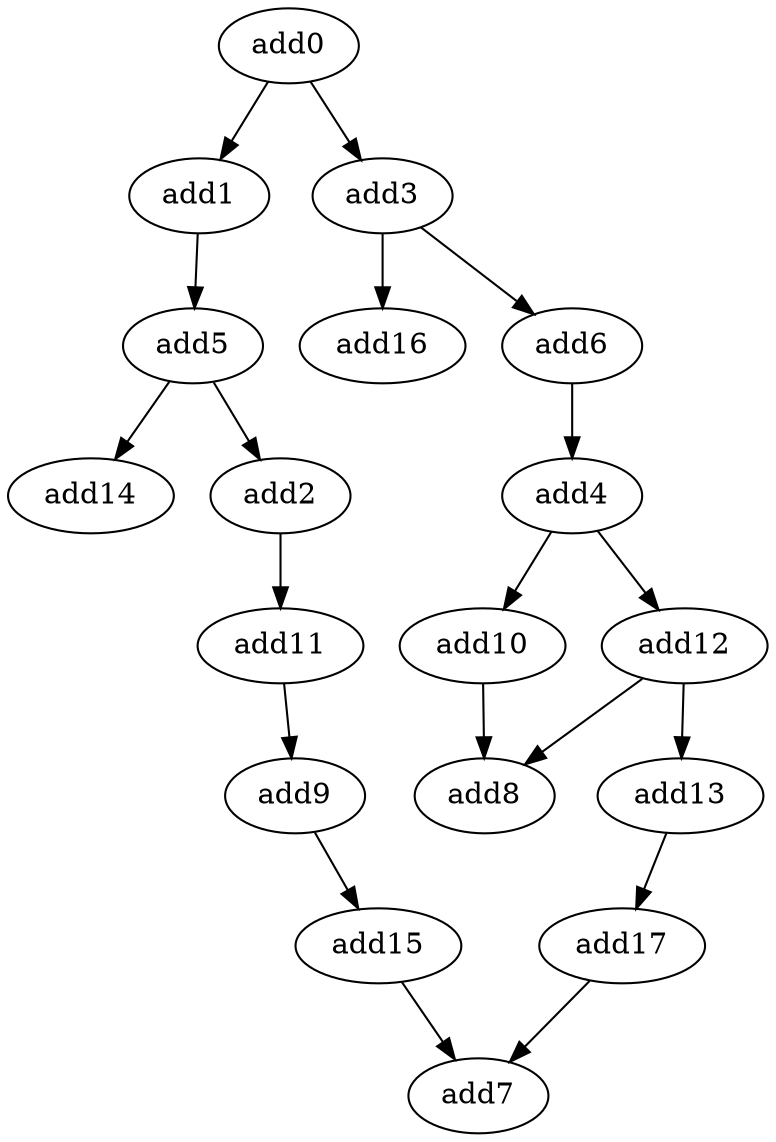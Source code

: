 strict digraph  {
add11 [opcode=add];
add16 [opcode=add];
add10 [opcode=add];
add12 [opcode=add];
add17 [opcode=add];
add14 [opcode=add];
add8 [opcode=add];
add7 [opcode=add];
add1 [opcode=add];
add6 [opcode=add];
add4 [opcode=add];
add5 [opcode=add];
add2 [opcode=add];
add13 [opcode=add];
add9 [opcode=add];
add15 [opcode=add];
add0 [opcode=add];
add3 [opcode=add];
add11 -> add9;
add10 -> add8;
add12 -> add8;
add12 -> add13;
add17 -> add7;
add1 -> add5;
add6 -> add4;
add4 -> add10;
add4 -> add12;
add5 -> add14;
add5 -> add2;
add2 -> add11;
add13 -> add17;
add9 -> add15;
add15 -> add7;
add0 -> add3;
add0 -> add1;
add3 -> add16;
add3 -> add6;
}
